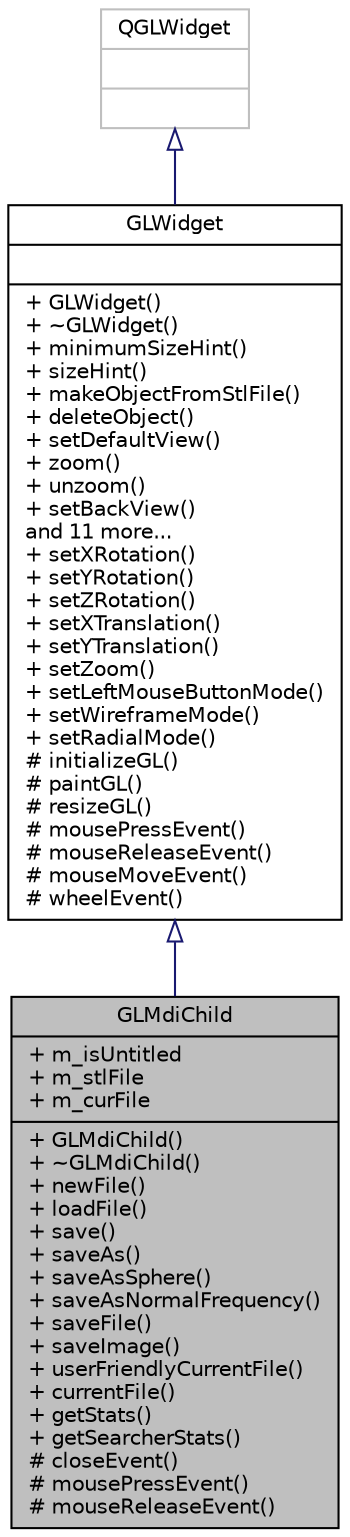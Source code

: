 digraph "GLMdiChild"
{
  edge [fontname="Helvetica",fontsize="10",labelfontname="Helvetica",labelfontsize="10"];
  node [fontname="Helvetica",fontsize="10",shape=record];
  Node1 [label="{GLMdiChild\n|+ m_isUntitled\l+ m_stlFile\l+ m_curFile\l|+ GLMdiChild()\l+ ~GLMdiChild()\l+ newFile()\l+ loadFile()\l+ save()\l+ saveAs()\l+ saveAsSphere()\l+ saveAsNormalFrequency()\l+ saveFile()\l+ saveImage()\l+ userFriendlyCurrentFile()\l+ currentFile()\l+ getStats()\l+ getSearcherStats()\l# closeEvent()\l# mousePressEvent()\l# mouseReleaseEvent()\l}",height=0.2,width=0.4,color="black", fillcolor="grey75", style="filled" fontcolor="black"];
  Node2 -> Node1 [dir="back",color="midnightblue",fontsize="10",style="solid",arrowtail="onormal",fontname="Helvetica"];
  Node2 [label="{GLWidget\n||+ GLWidget()\l+ ~GLWidget()\l+ minimumSizeHint()\l+ sizeHint()\l+ makeObjectFromStlFile()\l+ deleteObject()\l+ setDefaultView()\l+ zoom()\l+ unzoom()\l+ setBackView()\land 11 more...\l+ setXRotation()\l+ setYRotation()\l+ setZRotation()\l+ setXTranslation()\l+ setYTranslation()\l+ setZoom()\l+ setLeftMouseButtonMode()\l+ setWireframeMode()\l+ setRadialMode()\l# initializeGL()\l# paintGL()\l# resizeGL()\l# mousePressEvent()\l# mouseReleaseEvent()\l# mouseMoveEvent()\l# wheelEvent()\l}",height=0.2,width=0.4,color="black", fillcolor="white", style="filled",URL="$class_g_l_widget.html"];
  Node3 -> Node2 [dir="back",color="midnightblue",fontsize="10",style="solid",arrowtail="onormal",fontname="Helvetica"];
  Node3 [label="{QGLWidget\n||}",height=0.2,width=0.4,color="grey75", fillcolor="white", style="filled"];
}
